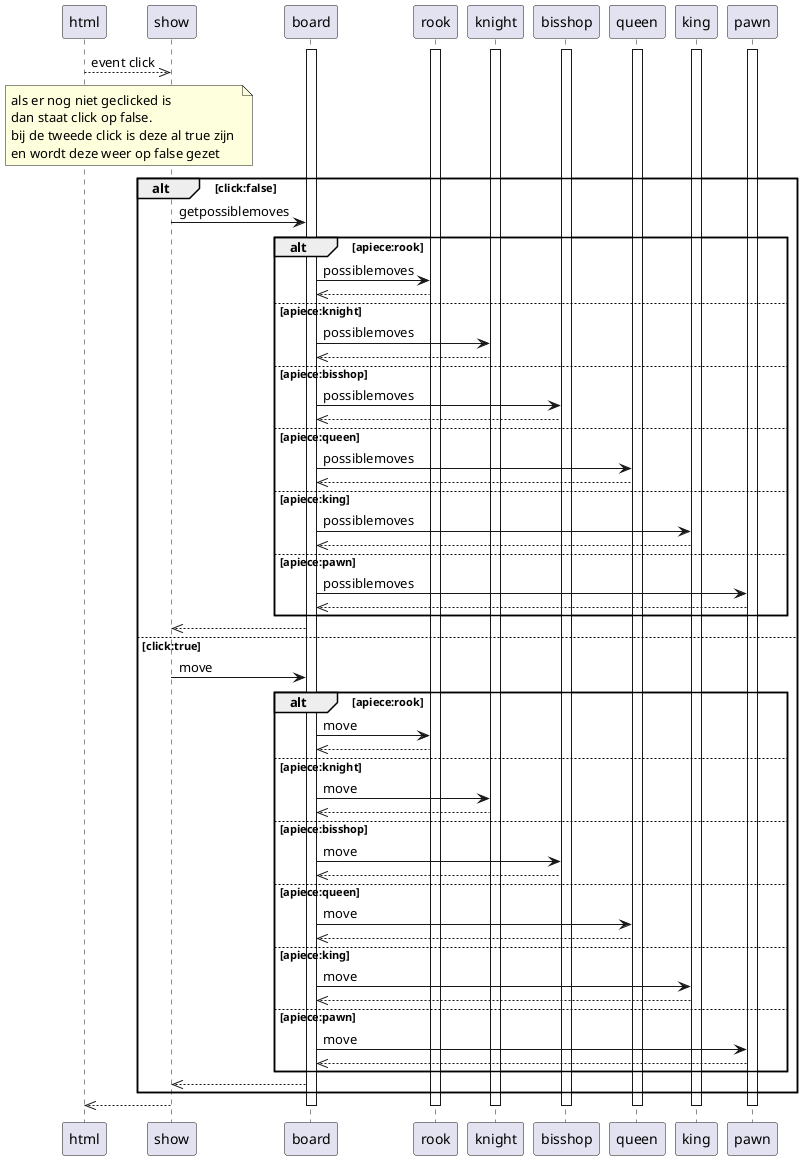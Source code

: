 @startuml
participant html
participant show
participant board
participant board
participant rook
participant knight
participant bisshop
participant queen
participant king
participant pawn

activate board
activate rook
activate knight
activate bisshop
activate queen
activate king
activate pawn

html-->>show:event click
note over html,show 
    als er nog niet geclicked is 
    dan staat click op false. 
    bij de tweede click is deze al true zijn 
    en wordt deze weer op false gezet
end note
alt click:false
    show->board:getpossiblemoves
    alt apiece:rook
        board->rook:possiblemoves        
        board<<--rook
    else apiece:knight
        board->knight:possiblemoves
        board<<--knight
    else apiece:bisshop
        board->bisshop:possiblemoves
        board<<--bisshop
    else apiece:queen
        board->queen:possiblemoves
        board<<--queen
    else apiece:king
        board->king:possiblemoves
        board<<--king
    else apiece:pawn
        board->pawn:possiblemoves
        board<<--pawn
    end        
    show<<--board
else click:true
    show->board:move
    alt apiece:rook
        board->rook:move
        board<<--rook
    else apiece:knight
        board->knight:move
        board<<--knight
    else apiece:bisshop
        board->bisshop:move
        board<<--bisshop
    else apiece:queen
        board->queen:move
        board<<--queen
    else apiece:king
        board->king:move
        board<<--king
    else apiece:pawn
        board->pawn:move
        board<<--pawn
    end        
    show<<--board
end
html<<--show

deactivate board
deactivate rook
deactivate knight
deactivate bisshop
deactivate queen
deactivate king
deactivate pawn
@enduml